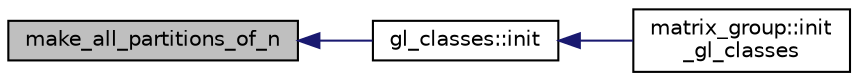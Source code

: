 digraph "make_all_partitions_of_n"
{
  edge [fontname="Helvetica",fontsize="10",labelfontname="Helvetica",labelfontsize="10"];
  node [fontname="Helvetica",fontsize="10",shape=record];
  rankdir="LR";
  Node906 [label="make_all_partitions_of_n",height=0.2,width=0.4,color="black", fillcolor="grey75", style="filled", fontcolor="black"];
  Node906 -> Node907 [dir="back",color="midnightblue",fontsize="10",style="solid",fontname="Helvetica"];
  Node907 [label="gl_classes::init",height=0.2,width=0.4,color="black", fillcolor="white", style="filled",URL="$d6/dab/classgl__classes.html#a48ec2319989d4fc7b36d736aef4f6452"];
  Node907 -> Node908 [dir="back",color="midnightblue",fontsize="10",style="solid",fontname="Helvetica"];
  Node908 [label="matrix_group::init\l_gl_classes",height=0.2,width=0.4,color="black", fillcolor="white", style="filled",URL="$d3/ded/classmatrix__group.html#a5f08c24debccc24b4c64033622a3fc0a"];
}
